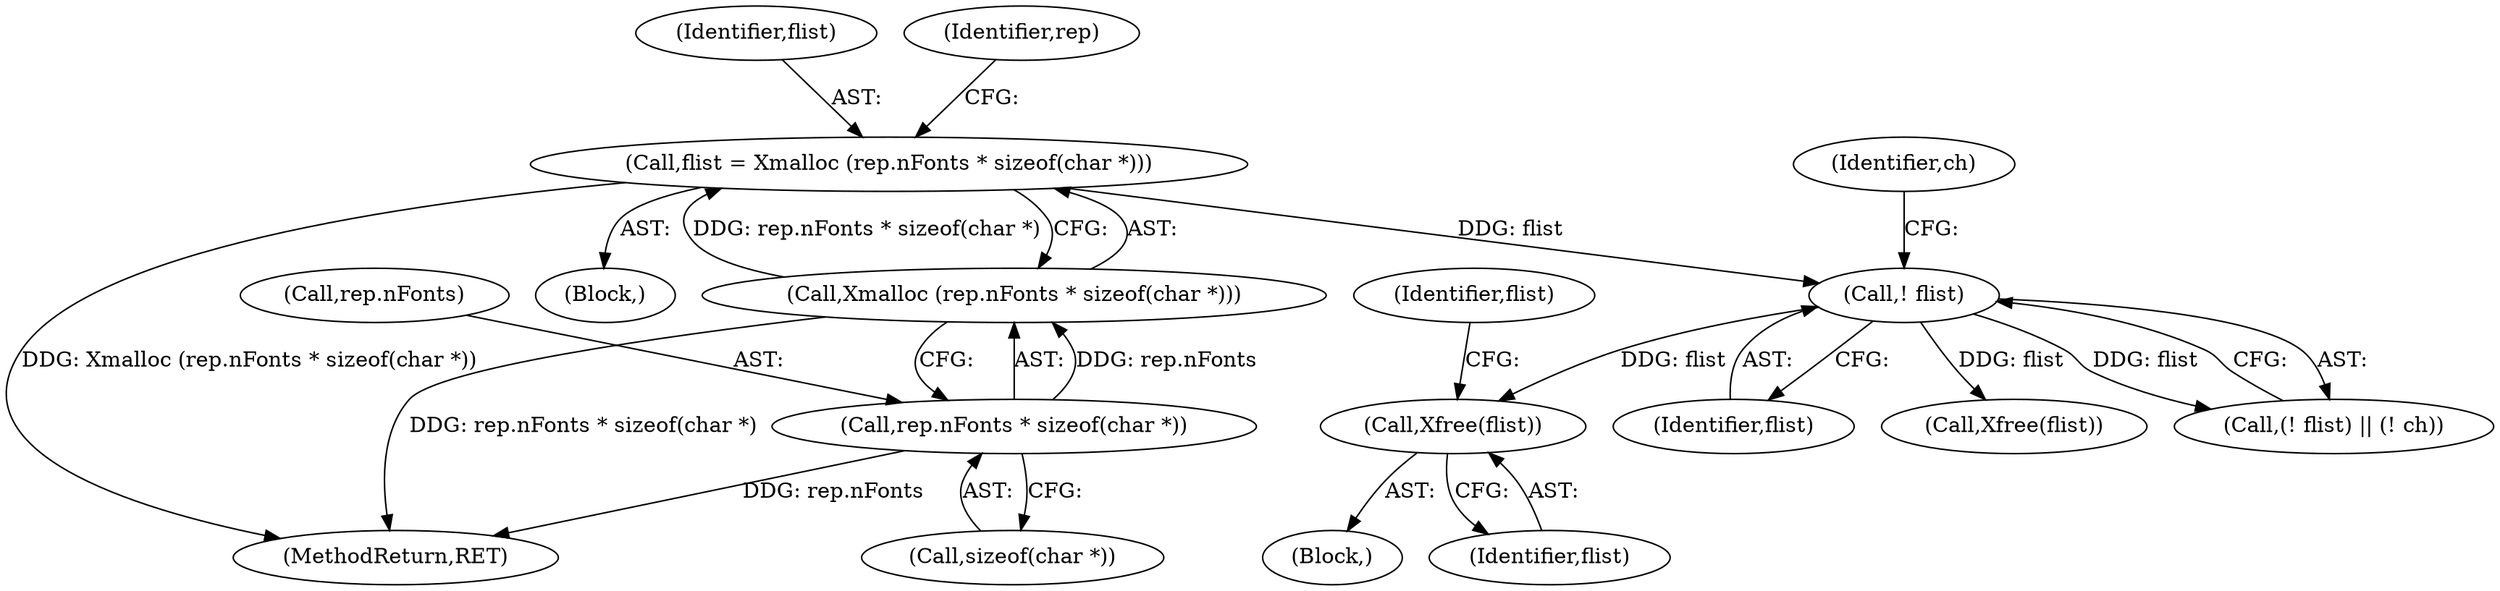 digraph "0_libx11_b469da1430cdcee06e31c6251b83aede072a1ff0@API" {
"1000267" [label="(Call,Xfree(flist))"];
"1000238" [label="(Call,! flist)"];
"1000199" [label="(Call,flist = Xmalloc (rep.nFonts * sizeof(char *)))"];
"1000201" [label="(Call,Xmalloc (rep.nFonts * sizeof(char *)))"];
"1000202" [label="(Call,rep.nFonts * sizeof(char *))"];
"1000238" [label="(Call,! flist)"];
"1000200" [label="(Identifier,flist)"];
"1000268" [label="(Identifier,flist)"];
"1000199" [label="(Call,flist = Xmalloc (rep.nFonts * sizeof(char *)))"];
"1000206" [label="(Call,sizeof(char *))"];
"1000198" [label="(Block,)"];
"1000239" [label="(Identifier,flist)"];
"1000212" [label="(Identifier,rep)"];
"1000356" [label="(MethodReturn,RET)"];
"1000203" [label="(Call,rep.nFonts)"];
"1000270" [label="(Identifier,flist)"];
"1000243" [label="(Call,Xfree(flist))"];
"1000237" [label="(Call,(! flist) || (! ch))"];
"1000267" [label="(Call,Xfree(flist))"];
"1000241" [label="(Identifier,ch)"];
"1000201" [label="(Call,Xmalloc (rep.nFonts * sizeof(char *)))"];
"1000264" [label="(Block,)"];
"1000202" [label="(Call,rep.nFonts * sizeof(char *))"];
"1000267" -> "1000264"  [label="AST: "];
"1000267" -> "1000268"  [label="CFG: "];
"1000268" -> "1000267"  [label="AST: "];
"1000270" -> "1000267"  [label="CFG: "];
"1000238" -> "1000267"  [label="DDG: flist"];
"1000238" -> "1000237"  [label="AST: "];
"1000238" -> "1000239"  [label="CFG: "];
"1000239" -> "1000238"  [label="AST: "];
"1000241" -> "1000238"  [label="CFG: "];
"1000237" -> "1000238"  [label="CFG: "];
"1000238" -> "1000237"  [label="DDG: flist"];
"1000199" -> "1000238"  [label="DDG: flist"];
"1000238" -> "1000243"  [label="DDG: flist"];
"1000199" -> "1000198"  [label="AST: "];
"1000199" -> "1000201"  [label="CFG: "];
"1000200" -> "1000199"  [label="AST: "];
"1000201" -> "1000199"  [label="AST: "];
"1000212" -> "1000199"  [label="CFG: "];
"1000199" -> "1000356"  [label="DDG: Xmalloc (rep.nFonts * sizeof(char *))"];
"1000201" -> "1000199"  [label="DDG: rep.nFonts * sizeof(char *)"];
"1000201" -> "1000202"  [label="CFG: "];
"1000202" -> "1000201"  [label="AST: "];
"1000201" -> "1000356"  [label="DDG: rep.nFonts * sizeof(char *)"];
"1000202" -> "1000201"  [label="DDG: rep.nFonts"];
"1000202" -> "1000206"  [label="CFG: "];
"1000203" -> "1000202"  [label="AST: "];
"1000206" -> "1000202"  [label="AST: "];
"1000202" -> "1000356"  [label="DDG: rep.nFonts"];
}
